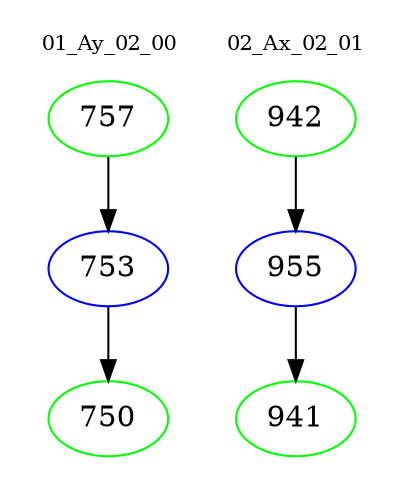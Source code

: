 digraph{
subgraph cluster_0 {
color = white
label = "01_Ay_02_00";
fontsize=10;
T0_757 [label="757", color="green"]
T0_757 -> T0_753 [color="black"]
T0_753 [label="753", color="blue"]
T0_753 -> T0_750 [color="black"]
T0_750 [label="750", color="green"]
}
subgraph cluster_1 {
color = white
label = "02_Ax_02_01";
fontsize=10;
T1_942 [label="942", color="green"]
T1_942 -> T1_955 [color="black"]
T1_955 [label="955", color="blue"]
T1_955 -> T1_941 [color="black"]
T1_941 [label="941", color="green"]
}
}
